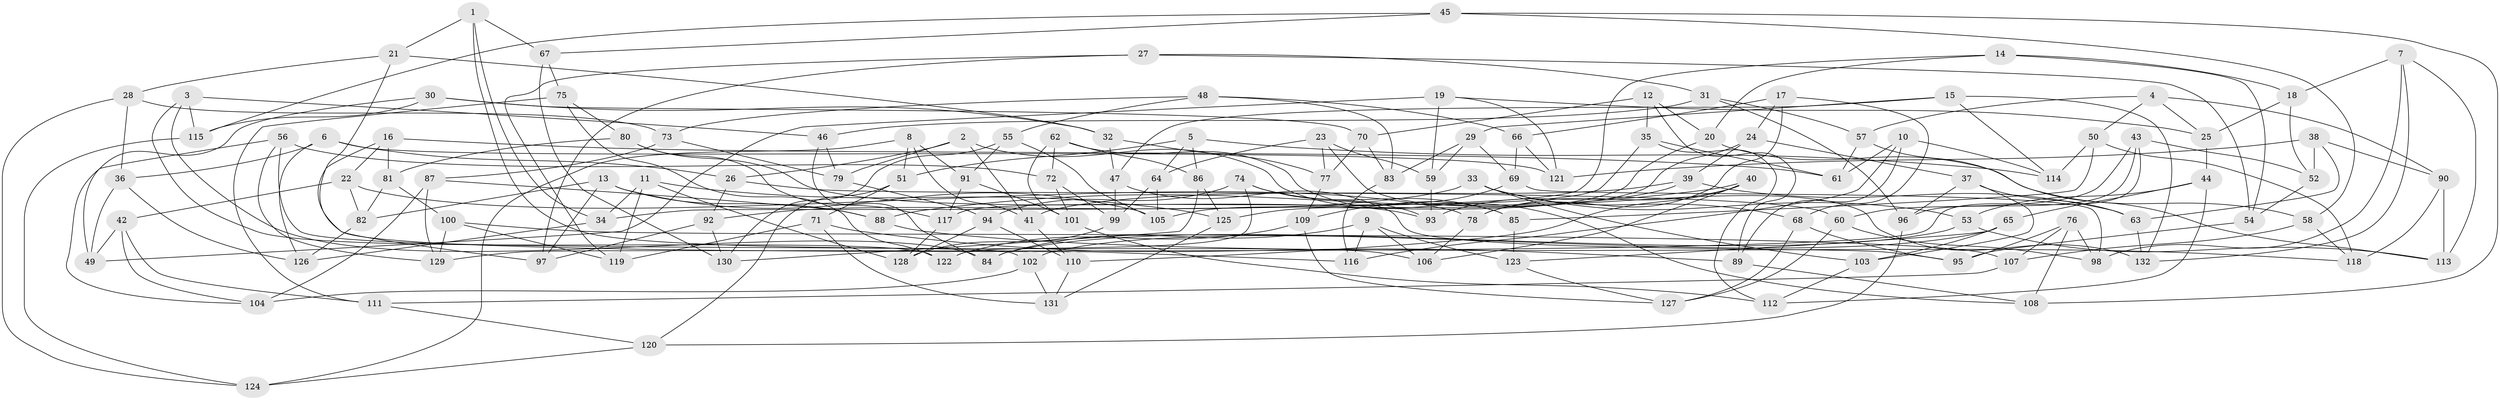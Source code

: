 // Generated by graph-tools (version 1.1) at 2025/38/03/09/25 02:38:06]
// undirected, 132 vertices, 264 edges
graph export_dot {
graph [start="1"]
  node [color=gray90,style=filled];
  1;
  2;
  3;
  4;
  5;
  6;
  7;
  8;
  9;
  10;
  11;
  12;
  13;
  14;
  15;
  16;
  17;
  18;
  19;
  20;
  21;
  22;
  23;
  24;
  25;
  26;
  27;
  28;
  29;
  30;
  31;
  32;
  33;
  34;
  35;
  36;
  37;
  38;
  39;
  40;
  41;
  42;
  43;
  44;
  45;
  46;
  47;
  48;
  49;
  50;
  51;
  52;
  53;
  54;
  55;
  56;
  57;
  58;
  59;
  60;
  61;
  62;
  63;
  64;
  65;
  66;
  67;
  68;
  69;
  70;
  71;
  72;
  73;
  74;
  75;
  76;
  77;
  78;
  79;
  80;
  81;
  82;
  83;
  84;
  85;
  86;
  87;
  88;
  89;
  90;
  91;
  92;
  93;
  94;
  95;
  96;
  97;
  98;
  99;
  100;
  101;
  102;
  103;
  104;
  105;
  106;
  107;
  108;
  109;
  110;
  111;
  112;
  113;
  114;
  115;
  116;
  117;
  118;
  119;
  120;
  121;
  122;
  123;
  124;
  125;
  126;
  127;
  128;
  129;
  130;
  131;
  132;
  1 -- 21;
  1 -- 106;
  1 -- 67;
  1 -- 34;
  2 -- 41;
  2 -- 79;
  2 -- 26;
  2 -- 85;
  3 -- 122;
  3 -- 46;
  3 -- 115;
  3 -- 84;
  4 -- 25;
  4 -- 57;
  4 -- 90;
  4 -- 50;
  5 -- 64;
  5 -- 114;
  5 -- 51;
  5 -- 86;
  6 -- 126;
  6 -- 26;
  6 -- 121;
  6 -- 36;
  7 -- 132;
  7 -- 113;
  7 -- 18;
  7 -- 98;
  8 -- 91;
  8 -- 51;
  8 -- 41;
  8 -- 124;
  9 -- 123;
  9 -- 106;
  9 -- 116;
  9 -- 84;
  10 -- 89;
  10 -- 114;
  10 -- 116;
  10 -- 61;
  11 -- 119;
  11 -- 125;
  11 -- 128;
  11 -- 34;
  12 -- 70;
  12 -- 20;
  12 -- 35;
  12 -- 89;
  13 -- 82;
  13 -- 105;
  13 -- 97;
  13 -- 88;
  14 -- 20;
  14 -- 34;
  14 -- 54;
  14 -- 18;
  15 -- 114;
  15 -- 132;
  15 -- 29;
  15 -- 47;
  16 -- 97;
  16 -- 22;
  16 -- 81;
  16 -- 61;
  17 -- 78;
  17 -- 24;
  17 -- 68;
  17 -- 66;
  18 -- 52;
  18 -- 25;
  19 -- 49;
  19 -- 121;
  19 -- 25;
  19 -- 59;
  20 -- 58;
  20 -- 105;
  21 -- 28;
  21 -- 116;
  21 -- 32;
  22 -- 82;
  22 -- 42;
  22 -- 78;
  23 -- 64;
  23 -- 132;
  23 -- 59;
  23 -- 77;
  24 -- 39;
  24 -- 125;
  24 -- 37;
  25 -- 44;
  26 -- 92;
  26 -- 60;
  27 -- 97;
  27 -- 54;
  27 -- 119;
  27 -- 31;
  28 -- 124;
  28 -- 36;
  28 -- 73;
  29 -- 59;
  29 -- 69;
  29 -- 83;
  30 -- 32;
  30 -- 49;
  30 -- 70;
  30 -- 115;
  31 -- 57;
  31 -- 46;
  31 -- 96;
  32 -- 47;
  32 -- 77;
  33 -- 53;
  33 -- 103;
  33 -- 68;
  33 -- 92;
  34 -- 126;
  35 -- 112;
  35 -- 117;
  35 -- 61;
  36 -- 126;
  36 -- 49;
  37 -- 96;
  37 -- 103;
  37 -- 63;
  38 -- 52;
  38 -- 63;
  38 -- 90;
  38 -- 121;
  39 -- 41;
  39 -- 63;
  39 -- 93;
  40 -- 106;
  40 -- 110;
  40 -- 78;
  40 -- 88;
  41 -- 110;
  42 -- 104;
  42 -- 49;
  42 -- 111;
  43 -- 129;
  43 -- 52;
  43 -- 96;
  43 -- 60;
  44 -- 65;
  44 -- 112;
  44 -- 53;
  45 -- 108;
  45 -- 58;
  45 -- 67;
  45 -- 115;
  46 -- 79;
  46 -- 84;
  47 -- 99;
  47 -- 95;
  48 -- 55;
  48 -- 73;
  48 -- 66;
  48 -- 83;
  50 -- 114;
  50 -- 85;
  50 -- 118;
  51 -- 71;
  51 -- 120;
  52 -- 54;
  53 -- 113;
  53 -- 84;
  54 -- 95;
  55 -- 105;
  55 -- 91;
  55 -- 130;
  56 -- 104;
  56 -- 129;
  56 -- 102;
  56 -- 72;
  57 -- 113;
  57 -- 61;
  58 -- 118;
  58 -- 107;
  59 -- 93;
  60 -- 127;
  60 -- 98;
  62 -- 72;
  62 -- 86;
  62 -- 108;
  62 -- 101;
  63 -- 132;
  64 -- 105;
  64 -- 99;
  65 -- 102;
  65 -- 103;
  65 -- 123;
  66 -- 69;
  66 -- 121;
  67 -- 130;
  67 -- 75;
  68 -- 95;
  68 -- 127;
  69 -- 98;
  69 -- 109;
  70 -- 83;
  70 -- 77;
  71 -- 119;
  71 -- 131;
  71 -- 89;
  72 -- 99;
  72 -- 101;
  73 -- 87;
  73 -- 79;
  74 -- 94;
  74 -- 122;
  74 -- 93;
  74 -- 85;
  75 -- 80;
  75 -- 111;
  75 -- 122;
  76 -- 98;
  76 -- 107;
  76 -- 95;
  76 -- 108;
  77 -- 109;
  78 -- 106;
  79 -- 94;
  80 -- 81;
  80 -- 117;
  80 -- 93;
  81 -- 82;
  81 -- 100;
  82 -- 126;
  83 -- 116;
  85 -- 123;
  86 -- 130;
  86 -- 125;
  87 -- 88;
  87 -- 129;
  87 -- 104;
  88 -- 118;
  89 -- 108;
  90 -- 113;
  90 -- 118;
  91 -- 101;
  91 -- 117;
  92 -- 130;
  92 -- 97;
  94 -- 128;
  94 -- 110;
  96 -- 120;
  99 -- 128;
  100 -- 129;
  100 -- 107;
  100 -- 119;
  101 -- 112;
  102 -- 131;
  102 -- 104;
  103 -- 112;
  107 -- 111;
  109 -- 122;
  109 -- 127;
  110 -- 131;
  111 -- 120;
  115 -- 124;
  117 -- 128;
  120 -- 124;
  123 -- 127;
  125 -- 131;
}
